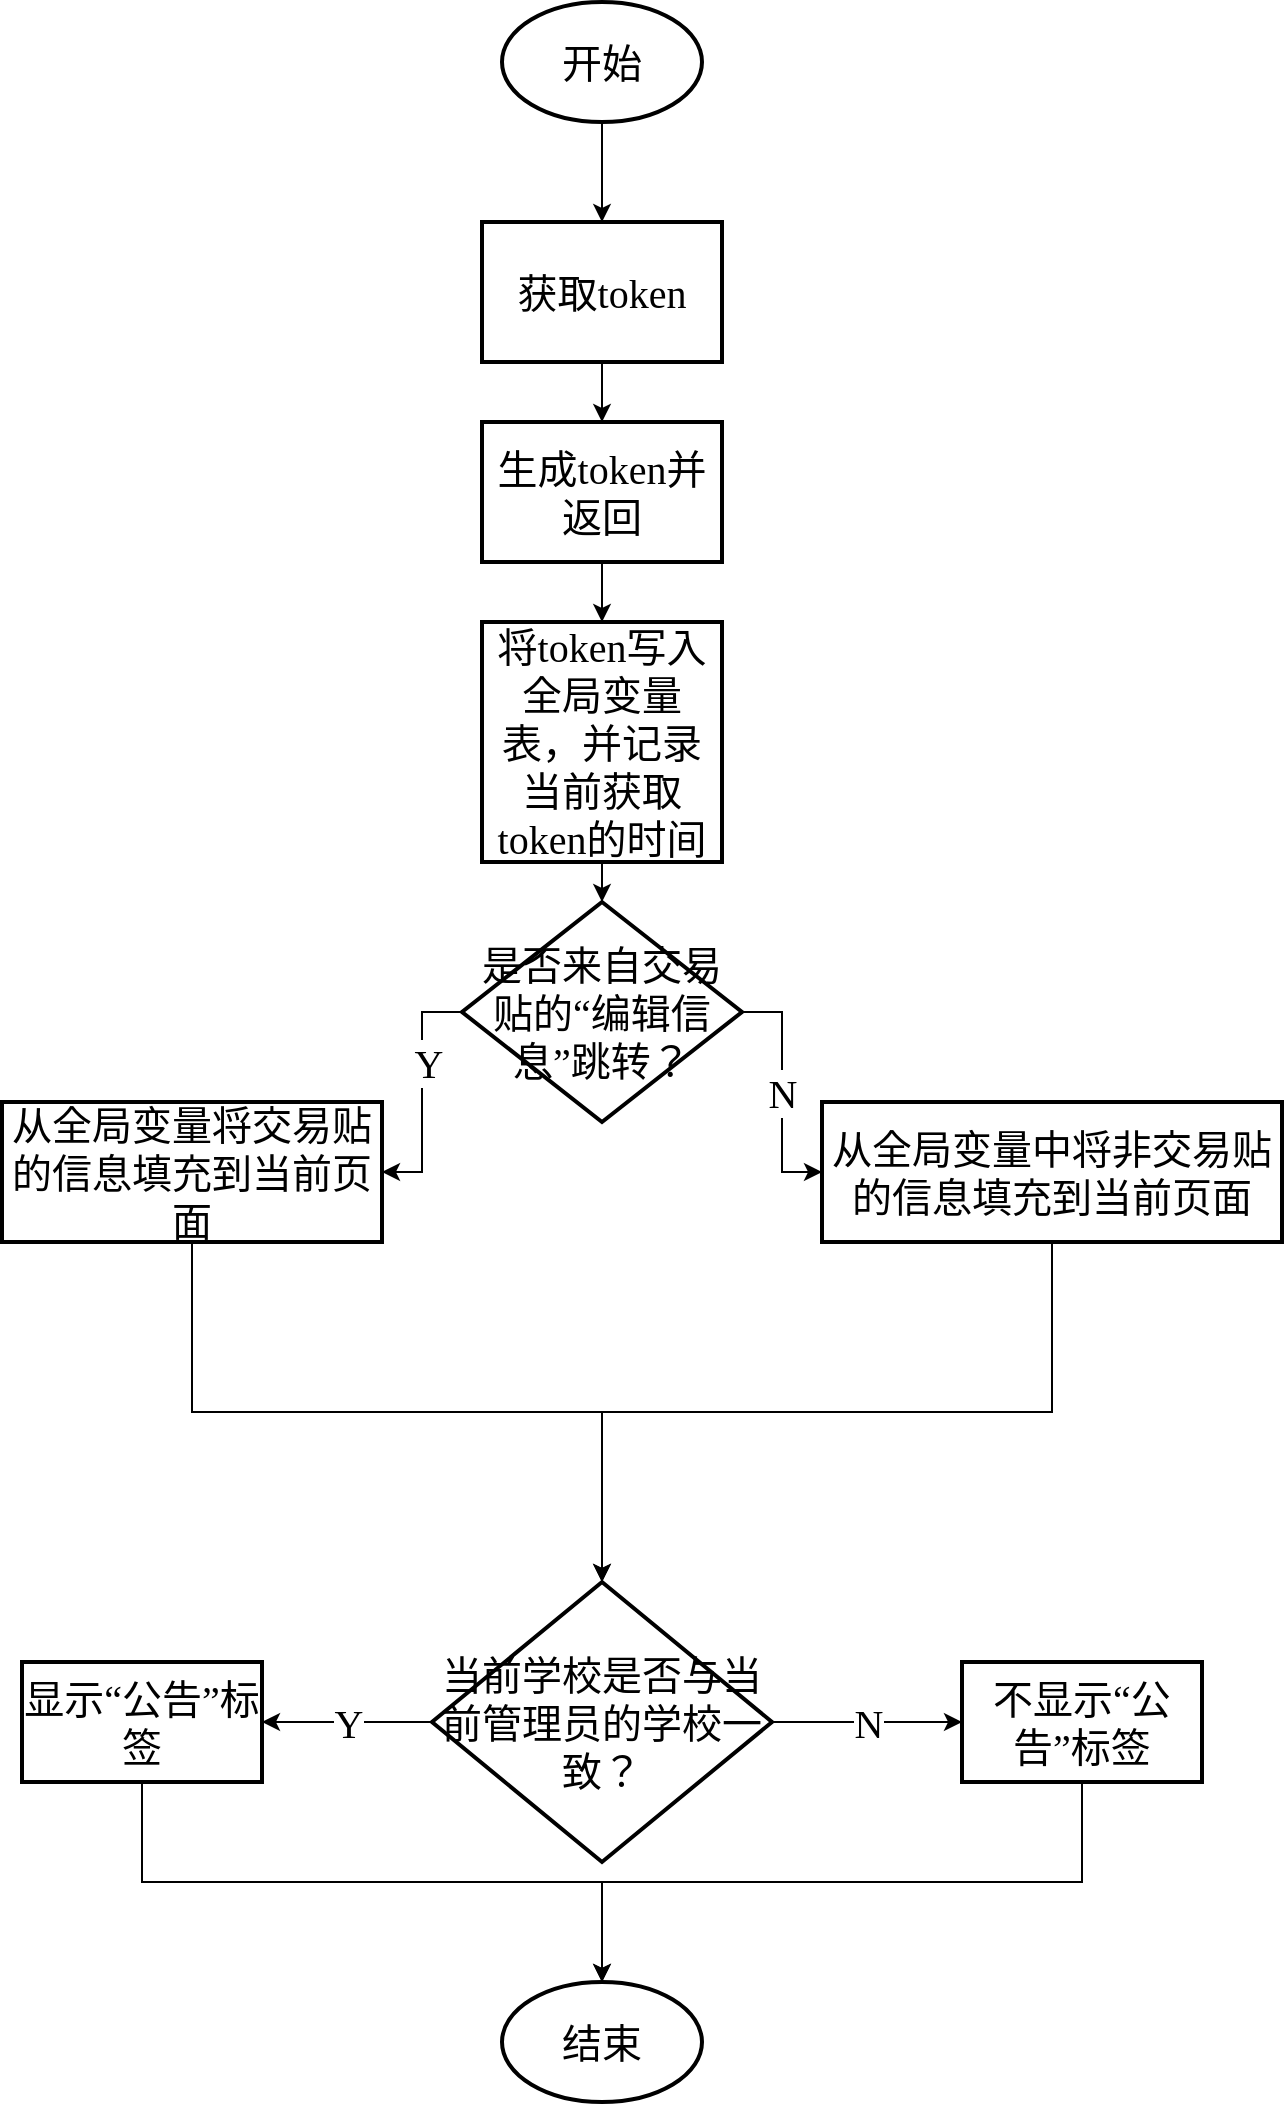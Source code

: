 <mxfile version="15.7.3" type="device" pages="4"><diagram id="9lxuPxLHdv5arqM0B8B9" name="页面监听加载"><mxGraphModel dx="1024" dy="641" grid="1" gridSize="10" guides="1" tooltips="1" connect="1" arrows="1" fold="1" page="1" pageScale="1" pageWidth="1920" pageHeight="1200" math="0" shadow="0"><root><mxCell id="jcQryCBIfDhEvozeHaaQ-0"/><mxCell id="jcQryCBIfDhEvozeHaaQ-1" parent="jcQryCBIfDhEvozeHaaQ-0"/><mxCell id="vbX4BFHpU-1ildD5aXD3-2" value="" style="edgeStyle=orthogonalEdgeStyle;rounded=0;orthogonalLoop=1;jettySize=auto;html=1;fontSize=20;fontColor=#000000;fontFamily=宋体;" parent="jcQryCBIfDhEvozeHaaQ-1" source="vbX4BFHpU-1ildD5aXD3-0" target="vbX4BFHpU-1ildD5aXD3-1" edge="1"><mxGeometry relative="1" as="geometry"/></mxCell><mxCell id="vbX4BFHpU-1ildD5aXD3-0" value="&lt;font style=&quot;font-size: 20px;&quot;&gt;开始&lt;/font&gt;" style="strokeWidth=2;html=1;shape=mxgraph.flowchart.start_1;whiteSpace=wrap;fontSize=20;fontColor=#000000;fontFamily=宋体;" parent="jcQryCBIfDhEvozeHaaQ-1" vertex="1"><mxGeometry x="320" y="120" width="100" height="60" as="geometry"/></mxCell><mxCell id="vbX4BFHpU-1ildD5aXD3-4" value="" style="edgeStyle=orthogonalEdgeStyle;rounded=0;orthogonalLoop=1;jettySize=auto;html=1;fontSize=20;fontColor=#000000;fontFamily=宋体;" parent="jcQryCBIfDhEvozeHaaQ-1" source="vbX4BFHpU-1ildD5aXD3-1" target="vbX4BFHpU-1ildD5aXD3-3" edge="1"><mxGeometry relative="1" as="geometry"/></mxCell><mxCell id="vbX4BFHpU-1ildD5aXD3-1" value="获取token" style="whiteSpace=wrap;html=1;fontSize=20;fontColor=#000000;strokeWidth=2;fontFamily=宋体;" parent="jcQryCBIfDhEvozeHaaQ-1" vertex="1"><mxGeometry x="310" y="230" width="120" height="70" as="geometry"/></mxCell><mxCell id="vbX4BFHpU-1ildD5aXD3-6" value="" style="edgeStyle=orthogonalEdgeStyle;rounded=0;orthogonalLoop=1;jettySize=auto;html=1;fontSize=20;fontColor=#000000;fontFamily=宋体;" parent="jcQryCBIfDhEvozeHaaQ-1" source="vbX4BFHpU-1ildD5aXD3-3" target="vbX4BFHpU-1ildD5aXD3-5" edge="1"><mxGeometry relative="1" as="geometry"/></mxCell><mxCell id="vbX4BFHpU-1ildD5aXD3-3" value="生成token并返回" style="whiteSpace=wrap;html=1;fontSize=20;fontColor=#000000;strokeWidth=2;fontFamily=宋体;" parent="jcQryCBIfDhEvozeHaaQ-1" vertex="1"><mxGeometry x="310" y="330" width="120" height="70" as="geometry"/></mxCell><mxCell id="vbX4BFHpU-1ildD5aXD3-10" value="" style="edgeStyle=orthogonalEdgeStyle;rounded=0;orthogonalLoop=1;jettySize=auto;html=1;fontSize=20;fontColor=#000000;fontFamily=宋体;" parent="jcQryCBIfDhEvozeHaaQ-1" source="vbX4BFHpU-1ildD5aXD3-5" target="vbX4BFHpU-1ildD5aXD3-9" edge="1"><mxGeometry relative="1" as="geometry"/></mxCell><mxCell id="vbX4BFHpU-1ildD5aXD3-5" value="&lt;span style=&quot;font-size: 20px;&quot;&gt;将token写入全局变量表，并记录当前获取token的时间&lt;/span&gt;" style="whiteSpace=wrap;html=1;fontColor=#000000;strokeWidth=2;fontFamily=宋体;fontSize=20;" parent="jcQryCBIfDhEvozeHaaQ-1" vertex="1"><mxGeometry x="310" y="430" width="120" height="120" as="geometry"/></mxCell><mxCell id="qZA-CZntENKOFFvHgYzK-1" value="" style="edgeStyle=orthogonalEdgeStyle;rounded=0;orthogonalLoop=1;jettySize=auto;html=1;fontFamily=宋体;fontSize=20;" parent="jcQryCBIfDhEvozeHaaQ-1" source="vbX4BFHpU-1ildD5aXD3-9" target="qZA-CZntENKOFFvHgYzK-0" edge="1"><mxGeometry relative="1" as="geometry"/></mxCell><mxCell id="qZA-CZntENKOFFvHgYzK-2" value="Y" style="edgeLabel;html=1;align=center;verticalAlign=middle;resizable=0;points=[];fontFamily=宋体;fontSize=20;" parent="qZA-CZntENKOFFvHgYzK-1" vertex="1" connectable="0"><mxGeometry x="-0.2" y="3" relative="1" as="geometry"><mxPoint y="-3" as="offset"/></mxGeometry></mxCell><mxCell id="qZA-CZntENKOFFvHgYzK-7" value="N" style="edgeStyle=orthogonalEdgeStyle;rounded=0;orthogonalLoop=1;jettySize=auto;html=1;exitX=1;exitY=0.5;exitDx=0;exitDy=0;entryX=0;entryY=0.5;entryDx=0;entryDy=0;fontFamily=宋体;fontSize=20;" parent="jcQryCBIfDhEvozeHaaQ-1" source="vbX4BFHpU-1ildD5aXD3-9" target="qZA-CZntENKOFFvHgYzK-6" edge="1"><mxGeometry relative="1" as="geometry"/></mxCell><mxCell id="vbX4BFHpU-1ildD5aXD3-9" value="是否来自交易贴的“编辑信息”跳转？" style="rhombus;whiteSpace=wrap;html=1;fontColor=#000000;strokeWidth=2;fontFamily=宋体;fontSize=20;" parent="jcQryCBIfDhEvozeHaaQ-1" vertex="1"><mxGeometry x="300" y="570" width="140" height="110" as="geometry"/></mxCell><mxCell id="qZA-CZntENKOFFvHgYzK-9" value="" style="edgeStyle=orthogonalEdgeStyle;rounded=0;orthogonalLoop=1;jettySize=auto;html=1;exitX=0.5;exitY=1;exitDx=0;exitDy=0;entryX=0.5;entryY=0;entryDx=0;entryDy=0;entryPerimeter=0;fontFamily=宋体;fontSize=20;" parent="jcQryCBIfDhEvozeHaaQ-1" source="qZA-CZntENKOFFvHgYzK-0" target="qZA-CZntENKOFFvHgYzK-11" edge="1"><mxGeometry relative="1" as="geometry"><mxPoint x="370" y="940" as="targetPoint"/></mxGeometry></mxCell><mxCell id="qZA-CZntENKOFFvHgYzK-0" value="从全局变量将交易贴的信息填充到当前页面" style="whiteSpace=wrap;html=1;fontColor=#000000;strokeWidth=2;fontFamily=宋体;fontSize=20;" parent="jcQryCBIfDhEvozeHaaQ-1" vertex="1"><mxGeometry x="70" y="670" width="190" height="70" as="geometry"/></mxCell><mxCell id="qZA-CZntENKOFFvHgYzK-10" style="edgeStyle=orthogonalEdgeStyle;rounded=0;orthogonalLoop=1;jettySize=auto;html=1;exitX=0.5;exitY=1;exitDx=0;exitDy=0;entryX=0.5;entryY=0;entryDx=0;entryDy=0;entryPerimeter=0;fontFamily=宋体;fontSize=20;" parent="jcQryCBIfDhEvozeHaaQ-1" source="qZA-CZntENKOFFvHgYzK-6" target="qZA-CZntENKOFFvHgYzK-11" edge="1"><mxGeometry relative="1" as="geometry"><mxPoint x="370" y="940" as="targetPoint"/></mxGeometry></mxCell><mxCell id="qZA-CZntENKOFFvHgYzK-6" value="从全局变量中将非交易贴的信息填充到当前页面" style="whiteSpace=wrap;html=1;fontColor=#000000;strokeWidth=2;fontFamily=宋体;fontSize=20;" parent="jcQryCBIfDhEvozeHaaQ-1" vertex="1"><mxGeometry x="480" y="670" width="230" height="70" as="geometry"/></mxCell><mxCell id="qZA-CZntENKOFFvHgYzK-13" value="Y" style="edgeStyle=orthogonalEdgeStyle;rounded=0;orthogonalLoop=1;jettySize=auto;html=1;fontFamily=宋体;fontSize=20;" parent="jcQryCBIfDhEvozeHaaQ-1" source="qZA-CZntENKOFFvHgYzK-11" target="qZA-CZntENKOFFvHgYzK-12" edge="1"><mxGeometry relative="1" as="geometry"/></mxCell><mxCell id="qZA-CZntENKOFFvHgYzK-16" value="N" style="edgeStyle=orthogonalEdgeStyle;rounded=0;orthogonalLoop=1;jettySize=auto;html=1;exitX=1;exitY=0.5;exitDx=0;exitDy=0;exitPerimeter=0;fontFamily=宋体;fontSize=20;" parent="jcQryCBIfDhEvozeHaaQ-1" source="qZA-CZntENKOFFvHgYzK-11" target="qZA-CZntENKOFFvHgYzK-15" edge="1"><mxGeometry relative="1" as="geometry"/></mxCell><mxCell id="qZA-CZntENKOFFvHgYzK-11" value="当前学校是否与当前管理员的学校一致？" style="strokeWidth=2;html=1;shape=mxgraph.flowchart.decision;whiteSpace=wrap;fontFamily=宋体;fontSize=20;" parent="jcQryCBIfDhEvozeHaaQ-1" vertex="1"><mxGeometry x="285" y="910" width="170" height="140" as="geometry"/></mxCell><mxCell id="qZA-CZntENKOFFvHgYzK-20" style="edgeStyle=orthogonalEdgeStyle;rounded=0;orthogonalLoop=1;jettySize=auto;html=1;exitX=0.5;exitY=1;exitDx=0;exitDy=0;entryX=0.5;entryY=0;entryDx=0;entryDy=0;entryPerimeter=0;fontFamily=宋体;fontSize=20;" parent="jcQryCBIfDhEvozeHaaQ-1" source="qZA-CZntENKOFFvHgYzK-12" target="qZA-CZntENKOFFvHgYzK-19" edge="1"><mxGeometry relative="1" as="geometry"/></mxCell><mxCell id="qZA-CZntENKOFFvHgYzK-12" value="显示“公告”标签" style="whiteSpace=wrap;html=1;strokeWidth=2;fontFamily=宋体;fontSize=20;" parent="jcQryCBIfDhEvozeHaaQ-1" vertex="1"><mxGeometry x="80" y="950" width="120" height="60" as="geometry"/></mxCell><mxCell id="qZA-CZntENKOFFvHgYzK-21" style="edgeStyle=orthogonalEdgeStyle;rounded=0;orthogonalLoop=1;jettySize=auto;html=1;exitX=0.5;exitY=1;exitDx=0;exitDy=0;entryX=0.5;entryY=0;entryDx=0;entryDy=0;entryPerimeter=0;fontFamily=宋体;fontSize=20;" parent="jcQryCBIfDhEvozeHaaQ-1" source="qZA-CZntENKOFFvHgYzK-15" target="qZA-CZntENKOFFvHgYzK-19" edge="1"><mxGeometry relative="1" as="geometry"/></mxCell><mxCell id="qZA-CZntENKOFFvHgYzK-15" value="不显示“公告”标签" style="whiteSpace=wrap;html=1;strokeWidth=2;fontFamily=宋体;fontSize=20;" parent="jcQryCBIfDhEvozeHaaQ-1" vertex="1"><mxGeometry x="550" y="950" width="120" height="60" as="geometry"/></mxCell><mxCell id="qZA-CZntENKOFFvHgYzK-19" value="结束" style="strokeWidth=2;html=1;shape=mxgraph.flowchart.start_1;whiteSpace=wrap;fontFamily=宋体;fontSize=20;" parent="jcQryCBIfDhEvozeHaaQ-1" vertex="1"><mxGeometry x="320" y="1110" width="100" height="60" as="geometry"/></mxCell></root></mxGraphModel></diagram><diagram id="W0v458UJ3tR6d_tDg_zP" name="发布帖子"><mxGraphModel dx="3383" dy="-1484" grid="1" gridSize="10" guides="1" tooltips="1" connect="1" arrows="1" fold="1" page="1" pageScale="1" pageWidth="1920" pageHeight="1200" math="0" shadow="0"><root><mxCell id="0"/><mxCell id="1" parent="0"/><mxCell id="JTKMZXBK9pselVvrjSC3-13" value="" style="edgeStyle=orthogonalEdgeStyle;rounded=0;orthogonalLoop=1;jettySize=auto;html=1;fontFamily=宋体;fontSize=20;" parent="1" source="JTKMZXBK9pselVvrjSC3-1" target="JTKMZXBK9pselVvrjSC3-12" edge="1"><mxGeometry relative="1" as="geometry"/></mxCell><mxCell id="JTKMZXBK9pselVvrjSC3-1" value="开始" style="strokeWidth=2;html=1;shape=mxgraph.flowchart.start_1;whiteSpace=wrap;fontFamily=宋体;fontSize=20;" parent="1" vertex="1"><mxGeometry x="5" y="2870" width="100" height="60" as="geometry"/></mxCell><mxCell id="JTKMZXBK9pselVvrjSC3-15" value="" style="edgeStyle=orthogonalEdgeStyle;rounded=0;orthogonalLoop=1;jettySize=auto;html=1;fontFamily=宋体;fontSize=20;" parent="1" source="JTKMZXBK9pselVvrjSC3-12" target="JTKMZXBK9pselVvrjSC3-14" edge="1"><mxGeometry relative="1" as="geometry"/></mxCell><mxCell id="JTKMZXBK9pselVvrjSC3-67" value="N" style="edgeLabel;html=1;align=center;verticalAlign=middle;resizable=0;points=[];fontSize=20;fontFamily=宋体;" parent="JTKMZXBK9pselVvrjSC3-15" vertex="1" connectable="0"><mxGeometry x="-0.897" y="2" relative="1" as="geometry"><mxPoint x="-1" as="offset"/></mxGeometry></mxCell><mxCell id="JTKMZXBK9pselVvrjSC3-57" style="edgeStyle=orthogonalEdgeStyle;rounded=0;orthogonalLoop=1;jettySize=auto;html=1;exitX=0.5;exitY=1;exitDx=0;exitDy=0;fontFamily=宋体;fontSize=20;" parent="1" source="JTKMZXBK9pselVvrjSC3-12" target="JTKMZXBK9pselVvrjSC3-18" edge="1"><mxGeometry relative="1" as="geometry"/></mxCell><mxCell id="JTKMZXBK9pselVvrjSC3-68" value="Y" style="edgeLabel;html=1;align=center;verticalAlign=middle;resizable=0;points=[];fontSize=20;fontFamily=宋体;" parent="JTKMZXBK9pselVvrjSC3-57" vertex="1" connectable="0"><mxGeometry x="-0.74" relative="1" as="geometry"><mxPoint x="-1" as="offset"/></mxGeometry></mxCell><mxCell id="JTKMZXBK9pselVvrjSC3-12" value="是否为登录状态？" style="rhombus;whiteSpace=wrap;html=1;strokeWidth=2;fontFamily=宋体;fontSize=20;" parent="1" vertex="1"><mxGeometry x="15" y="3023" width="80" height="80" as="geometry"/></mxCell><mxCell id="JTKMZXBK9pselVvrjSC3-91" style="edgeStyle=orthogonalEdgeStyle;rounded=0;orthogonalLoop=1;jettySize=auto;html=1;exitX=0.5;exitY=1;exitDx=0;exitDy=0;entryX=0.5;entryY=0;entryDx=0;entryDy=0;fontSize=20;fontFamily=宋体;" parent="1" source="JTKMZXBK9pselVvrjSC3-14" target="JTKMZXBK9pselVvrjSC3-26" edge="1"><mxGeometry relative="1" as="geometry"/></mxCell><mxCell id="JTKMZXBK9pselVvrjSC3-14" value="弹出提示框" style="whiteSpace=wrap;html=1;strokeWidth=2;fontFamily=宋体;fontSize=20;" parent="1" vertex="1"><mxGeometry x="-260" y="3347" width="120" height="60" as="geometry"/></mxCell><mxCell id="JTKMZXBK9pselVvrjSC3-21" value="" style="edgeStyle=orthogonalEdgeStyle;rounded=0;orthogonalLoop=1;jettySize=auto;html=1;fontFamily=宋体;fontSize=20;" parent="1" source="JTKMZXBK9pselVvrjSC3-18" target="JTKMZXBK9pselVvrjSC3-20" edge="1"><mxGeometry relative="1" as="geometry"/></mxCell><mxCell id="JTKMZXBK9pselVvrjSC3-70" value="N" style="edgeLabel;html=1;align=center;verticalAlign=middle;resizable=0;points=[];fontSize=20;fontFamily=宋体;" parent="JTKMZXBK9pselVvrjSC3-21" vertex="1" connectable="0"><mxGeometry x="-0.217" relative="1" as="geometry"><mxPoint as="offset"/></mxGeometry></mxCell><mxCell id="JTKMZXBK9pselVvrjSC3-23" value="" style="edgeStyle=orthogonalEdgeStyle;rounded=0;orthogonalLoop=1;jettySize=auto;html=1;fontFamily=宋体;fontSize=20;exitX=1;exitY=0.5;exitDx=0;exitDy=0;" parent="1" source="JTKMZXBK9pselVvrjSC3-18" target="JTKMZXBK9pselVvrjSC3-22" edge="1"><mxGeometry relative="1" as="geometry"><mxPoint x="200.0" y="3230" as="sourcePoint"/></mxGeometry></mxCell><mxCell id="JTKMZXBK9pselVvrjSC3-71" value="Y" style="edgeLabel;html=1;align=center;verticalAlign=middle;resizable=0;points=[];fontSize=20;fontFamily=宋体;" parent="JTKMZXBK9pselVvrjSC3-23" vertex="1" connectable="0"><mxGeometry x="-0.176" y="3" relative="1" as="geometry"><mxPoint as="offset"/></mxGeometry></mxCell><mxCell id="JTKMZXBK9pselVvrjSC3-18" value="是否为交易帖？" style="rhombus;whiteSpace=wrap;html=1;strokeWidth=2;fontFamily=宋体;fontSize=20;" parent="1" vertex="1"><mxGeometry x="16.28" y="3180" width="80" height="80" as="geometry"/></mxCell><mxCell id="JTKMZXBK9pselVvrjSC3-29" value="Y" style="edgeStyle=orthogonalEdgeStyle;rounded=0;orthogonalLoop=1;jettySize=auto;html=1;fontSize=20;fontFamily=宋体;" parent="1" source="JTKMZXBK9pselVvrjSC3-20" target="JTKMZXBK9pselVvrjSC3-28" edge="1"><mxGeometry relative="1" as="geometry"/></mxCell><mxCell id="JTKMZXBK9pselVvrjSC3-64" style="edgeStyle=orthogonalEdgeStyle;rounded=0;orthogonalLoop=1;jettySize=auto;html=1;exitX=0;exitY=0.5;exitDx=0;exitDy=0;entryX=1;entryY=0.5;entryDx=0;entryDy=0;fontFamily=宋体;fontSize=20;" parent="1" source="JTKMZXBK9pselVvrjSC3-20" target="JTKMZXBK9pselVvrjSC3-14" edge="1"><mxGeometry relative="1" as="geometry"/></mxCell><mxCell id="JTKMZXBK9pselVvrjSC3-72" value="N" style="edgeLabel;html=1;align=center;verticalAlign=middle;resizable=0;points=[];fontSize=20;fontFamily=宋体;" parent="JTKMZXBK9pselVvrjSC3-64" vertex="1" connectable="0"><mxGeometry x="-0.794" relative="1" as="geometry"><mxPoint x="-21" as="offset"/></mxGeometry></mxCell><mxCell id="JTKMZXBK9pselVvrjSC3-20" value="是否已填写标题？" style="rhombus;whiteSpace=wrap;html=1;strokeWidth=2;fontFamily=宋体;fontSize=20;" parent="1" vertex="1"><mxGeometry x="16.28" y="3337" width="80" height="80" as="geometry"/></mxCell><mxCell id="JTKMZXBK9pselVvrjSC3-56" value="Y" style="edgeStyle=orthogonalEdgeStyle;rounded=0;orthogonalLoop=1;jettySize=auto;html=1;exitX=0.5;exitY=1;exitDx=0;exitDy=0;entryX=0.5;entryY=0;entryDx=0;entryDy=0;fontSize=20;fontFamily=宋体;" parent="1" source="JTKMZXBK9pselVvrjSC3-22" target="JTKMZXBK9pselVvrjSC3-24" edge="1"><mxGeometry relative="1" as="geometry"/></mxCell><mxCell id="JTKMZXBK9pselVvrjSC3-85" style="edgeStyle=orthogonalEdgeStyle;rounded=0;orthogonalLoop=1;jettySize=auto;html=1;exitX=1;exitY=0.5;exitDx=0;exitDy=0;entryX=0;entryY=0.5;entryDx=0;entryDy=0;fontSize=20;fontFamily=宋体;" parent="1" source="JTKMZXBK9pselVvrjSC3-22" target="JTKMZXBK9pselVvrjSC3-76" edge="1"><mxGeometry relative="1" as="geometry"/></mxCell><mxCell id="JTKMZXBK9pselVvrjSC3-86" value="N" style="edgeLabel;html=1;align=center;verticalAlign=middle;resizable=0;points=[];fontSize=20;fontFamily=宋体;" parent="JTKMZXBK9pselVvrjSC3-85" vertex="1" connectable="0"><mxGeometry x="-0.908" y="2" relative="1" as="geometry"><mxPoint x="1" as="offset"/></mxGeometry></mxCell><mxCell id="JTKMZXBK9pselVvrjSC3-22" value="是否已填写商品价格？" style="rhombus;whiteSpace=wrap;html=1;strokeWidth=2;fontFamily=宋体;fontSize=20;" parent="1" vertex="1"><mxGeometry x="243.72" y="3180" width="80" height="80" as="geometry"/></mxCell><mxCell id="JTKMZXBK9pselVvrjSC3-33" value="Y" style="edgeStyle=orthogonalEdgeStyle;rounded=0;orthogonalLoop=1;jettySize=auto;html=1;fontSize=20;fontFamily=宋体;" parent="1" source="JTKMZXBK9pselVvrjSC3-24" target="JTKMZXBK9pselVvrjSC3-32" edge="1"><mxGeometry relative="1" as="geometry"/></mxCell><mxCell id="JTKMZXBK9pselVvrjSC3-78" style="edgeStyle=orthogonalEdgeStyle;rounded=0;orthogonalLoop=1;jettySize=auto;html=1;exitX=1;exitY=0.5;exitDx=0;exitDy=0;entryX=0;entryY=0.5;entryDx=0;entryDy=0;fontSize=20;fontFamily=宋体;" parent="1" source="JTKMZXBK9pselVvrjSC3-24" target="JTKMZXBK9pselVvrjSC3-76" edge="1"><mxGeometry relative="1" as="geometry"/></mxCell><mxCell id="JTKMZXBK9pselVvrjSC3-24" value="是否已填写商品信息？" style="rhombus;whiteSpace=wrap;html=1;strokeWidth=2;fontFamily=宋体;fontSize=20;" parent="1" vertex="1"><mxGeometry x="243.72" y="3337" width="80" height="80" as="geometry"/></mxCell><mxCell id="JTKMZXBK9pselVvrjSC3-26" value="结束" style="ellipse;whiteSpace=wrap;html=1;strokeWidth=2;fontFamily=宋体;fontSize=20;" parent="1" vertex="1"><mxGeometry x="-260" y="3450" width="120" height="60" as="geometry"/></mxCell><mxCell id="JTKMZXBK9pselVvrjSC3-31" value="Y" style="edgeStyle=orthogonalEdgeStyle;rounded=0;orthogonalLoop=1;jettySize=auto;html=1;fontSize=20;fontFamily=宋体;" parent="1" source="JTKMZXBK9pselVvrjSC3-28" target="JTKMZXBK9pselVvrjSC3-30" edge="1"><mxGeometry relative="1" as="geometry"/></mxCell><mxCell id="JTKMZXBK9pselVvrjSC3-65" style="edgeStyle=orthogonalEdgeStyle;rounded=0;orthogonalLoop=1;jettySize=auto;html=1;exitX=0;exitY=0.5;exitDx=0;exitDy=0;entryX=1;entryY=0.5;entryDx=0;entryDy=0;fontFamily=宋体;fontSize=20;" parent="1" source="JTKMZXBK9pselVvrjSC3-28" target="JTKMZXBK9pselVvrjSC3-14" edge="1"><mxGeometry relative="1" as="geometry"/></mxCell><mxCell id="JTKMZXBK9pselVvrjSC3-73" value="N" style="edgeLabel;html=1;align=center;verticalAlign=middle;resizable=0;points=[];fontSize=20;fontFamily=宋体;" parent="JTKMZXBK9pselVvrjSC3-65" vertex="1" connectable="0"><mxGeometry x="-0.711" relative="1" as="geometry"><mxPoint as="offset"/></mxGeometry></mxCell><mxCell id="JTKMZXBK9pselVvrjSC3-28" value="是否已填写标签" style="rhombus;whiteSpace=wrap;html=1;strokeWidth=2;fontFamily=宋体;fontSize=20;" parent="1" vertex="1"><mxGeometry x="16.28" y="3477" width="80" height="80" as="geometry"/></mxCell><mxCell id="JTKMZXBK9pselVvrjSC3-66" style="edgeStyle=orthogonalEdgeStyle;rounded=0;orthogonalLoop=1;jettySize=auto;html=1;exitX=0;exitY=0.5;exitDx=0;exitDy=0;entryX=1;entryY=0.5;entryDx=0;entryDy=0;fontFamily=宋体;fontSize=20;" parent="1" source="JTKMZXBK9pselVvrjSC3-30" target="JTKMZXBK9pselVvrjSC3-14" edge="1"><mxGeometry relative="1" as="geometry"><mxPoint x="-95" y="3833" as="targetPoint"/></mxGeometry></mxCell><mxCell id="JTKMZXBK9pselVvrjSC3-74" value="N" style="edgeLabel;html=1;align=center;verticalAlign=middle;resizable=0;points=[];fontSize=20;fontFamily=宋体;" parent="JTKMZXBK9pselVvrjSC3-66" vertex="1" connectable="0"><mxGeometry x="-0.603" y="-5" relative="1" as="geometry"><mxPoint x="37" y="19" as="offset"/></mxGeometry></mxCell><mxCell id="JTKMZXBK9pselVvrjSC3-96" value="Y" style="edgeStyle=orthogonalEdgeStyle;rounded=0;orthogonalLoop=1;jettySize=auto;html=1;fontSize=20;exitX=0.5;exitY=1;exitDx=0;exitDy=0;fontFamily=宋体;entryX=0.5;entryY=0;entryDx=0;entryDy=0;" parent="1" source="JTKMZXBK9pselVvrjSC3-30" target="jkyv_qZ9UgVi2ItkslC8-1" edge="1"><mxGeometry relative="1" as="geometry"><mxPoint x="200" y="3840" as="targetPoint"/><Array as="points"><mxPoint x="56" y="3747"/><mxPoint x="165" y="3747"/></Array></mxGeometry></mxCell><mxCell id="JTKMZXBK9pselVvrjSC3-30" value="是否已上传图片？" style="rhombus;whiteSpace=wrap;html=1;strokeWidth=2;fontFamily=宋体;fontSize=20;" parent="1" vertex="1"><mxGeometry x="16.28" y="3617" width="80" height="80" as="geometry"/></mxCell><mxCell id="JTKMZXBK9pselVvrjSC3-35" value="Y" style="edgeStyle=orthogonalEdgeStyle;rounded=0;orthogonalLoop=1;jettySize=auto;html=1;fontSize=20;fontFamily=宋体;" parent="1" source="JTKMZXBK9pselVvrjSC3-32" target="JTKMZXBK9pselVvrjSC3-34" edge="1"><mxGeometry relative="1" as="geometry"/></mxCell><mxCell id="JTKMZXBK9pselVvrjSC3-79" style="edgeStyle=orthogonalEdgeStyle;rounded=0;orthogonalLoop=1;jettySize=auto;html=1;exitX=1;exitY=0.5;exitDx=0;exitDy=0;fontSize=20;entryX=0;entryY=0.5;entryDx=0;entryDy=0;fontFamily=宋体;" parent="1" source="JTKMZXBK9pselVvrjSC3-32" target="JTKMZXBK9pselVvrjSC3-76" edge="1"><mxGeometry relative="1" as="geometry"><mxPoint x="603.72" y="3860" as="targetPoint"/></mxGeometry></mxCell><mxCell id="JTKMZXBK9pselVvrjSC3-89" value="N" style="edgeLabel;html=1;align=center;verticalAlign=middle;resizable=0;points=[];fontSize=20;fontFamily=宋体;" parent="JTKMZXBK9pselVvrjSC3-79" vertex="1" connectable="0"><mxGeometry x="-0.839" y="3" relative="1" as="geometry"><mxPoint x="1" as="offset"/></mxGeometry></mxCell><mxCell id="JTKMZXBK9pselVvrjSC3-32" value="是否已填写交易地点？" style="rhombus;whiteSpace=wrap;html=1;strokeWidth=2;fontFamily=宋体;fontSize=20;" parent="1" vertex="1"><mxGeometry x="243.72" y="3497" width="80" height="80" as="geometry"/></mxCell><mxCell id="JTKMZXBK9pselVvrjSC3-80" style="edgeStyle=orthogonalEdgeStyle;rounded=0;orthogonalLoop=1;jettySize=auto;html=1;exitX=1;exitY=0.5;exitDx=0;exitDy=0;entryX=0;entryY=0.5;entryDx=0;entryDy=0;fontSize=20;fontFamily=宋体;" parent="1" source="JTKMZXBK9pselVvrjSC3-34" target="JTKMZXBK9pselVvrjSC3-76" edge="1"><mxGeometry relative="1" as="geometry"/></mxCell><mxCell id="JTKMZXBK9pselVvrjSC3-90" value="N" style="edgeLabel;html=1;align=center;verticalAlign=middle;resizable=0;points=[];fontSize=20;fontFamily=宋体;" parent="JTKMZXBK9pselVvrjSC3-80" vertex="1" connectable="0"><mxGeometry x="-0.719" y="3" relative="1" as="geometry"><mxPoint x="-27" y="3" as="offset"/></mxGeometry></mxCell><mxCell id="JTKMZXBK9pselVvrjSC3-98" value="Y" style="edgeStyle=orthogonalEdgeStyle;rounded=0;orthogonalLoop=1;jettySize=auto;html=1;exitX=0.5;exitY=1;exitDx=0;exitDy=0;entryX=0.5;entryY=0;entryDx=0;entryDy=0;fontSize=20;fontFamily=宋体;" parent="1" source="JTKMZXBK9pselVvrjSC3-34" target="jkyv_qZ9UgVi2ItkslC8-1" edge="1"><mxGeometry relative="1" as="geometry"><mxPoint x="235.0" y="3787" as="targetPoint"/></mxGeometry></mxCell><mxCell id="JTKMZXBK9pselVvrjSC3-34" value="是否已填写联系方式？" style="rhombus;whiteSpace=wrap;html=1;strokeWidth=2;fontFamily=宋体;fontSize=20;" parent="1" vertex="1"><mxGeometry x="243.72" y="3637" width="80" height="80" as="geometry"/></mxCell><mxCell id="JTKMZXBK9pselVvrjSC3-93" value="" style="edgeStyle=orthogonalEdgeStyle;rounded=0;orthogonalLoop=1;jettySize=auto;html=1;fontSize=20;fontFamily=宋体;" parent="1" source="JTKMZXBK9pselVvrjSC3-76" target="JTKMZXBK9pselVvrjSC3-92" edge="1"><mxGeometry relative="1" as="geometry"/></mxCell><mxCell id="JTKMZXBK9pselVvrjSC3-76" value="弹出提示框" style="whiteSpace=wrap;html=1;strokeWidth=2;fontFamily=宋体;fontSize=20;" parent="1" vertex="1"><mxGeometry x="470.0" y="3347" width="120" height="60" as="geometry"/></mxCell><mxCell id="JTKMZXBK9pselVvrjSC3-87" value="N" style="edgeLabel;html=1;align=center;verticalAlign=middle;resizable=0;points=[];fontSize=20;fontFamily=宋体;" parent="1" vertex="1" connectable="0"><mxGeometry x="373.724" y="3207" as="geometry"><mxPoint x="-8" y="175" as="offset"/></mxGeometry></mxCell><mxCell id="JTKMZXBK9pselVvrjSC3-92" value="结束" style="ellipse;whiteSpace=wrap;html=1;strokeWidth=2;fontFamily=宋体;fontSize=20;" parent="1" vertex="1"><mxGeometry x="470.0" y="3470" width="120" height="60" as="geometry"/></mxCell><mxCell id="jkyv_qZ9UgVi2ItkslC8-1" value="结束" style="ellipse;whiteSpace=wrap;html=1;strokeWidth=2;fontFamily=宋体;fontSize=20;" vertex="1" parent="1"><mxGeometry x="105.0" y="3777" width="120" height="60" as="geometry"/></mxCell></root></mxGraphModel></diagram><diagram id="dlHPmmiQqfnw7-DW92pw" name="发布帖子（2）"><mxGraphModel dx="2944" dy="-2959" grid="1" gridSize="10" guides="1" tooltips="1" connect="1" arrows="1" fold="1" page="1" pageScale="1" pageWidth="1920" pageHeight="1200" math="0" shadow="0"><root><mxCell id="DXAi0bTsk-E_At95lC1S-0"/><mxCell id="DXAi0bTsk-E_At95lC1S-1" parent="DXAi0bTsk-E_At95lC1S-0"/><mxCell id="jwvjOs1PQH1MHlEqZt6_-0" value="" style="edgeStyle=orthogonalEdgeStyle;rounded=0;orthogonalLoop=1;jettySize=auto;html=1;fontSize=20;fontFamily=宋体;entryX=0.5;entryY=0;entryDx=0;entryDy=0;" edge="1" parent="DXAi0bTsk-E_At95lC1S-1" source="jwvjOs1PQH1MHlEqZt6_-1" target="jwvjOs1PQH1MHlEqZt6_-3"><mxGeometry relative="1" as="geometry"/></mxCell><mxCell id="jwvjOs1PQH1MHlEqZt6_-1" value="获取对象存储凭证" style="whiteSpace=wrap;html=1;strokeWidth=2;fontFamily=宋体;fontSize=20;" vertex="1" parent="DXAi0bTsk-E_At95lC1S-1"><mxGeometry x="345" y="4113" width="120" height="60" as="geometry"/></mxCell><mxCell id="jwvjOs1PQH1MHlEqZt6_-2" value="" style="edgeStyle=orthogonalEdgeStyle;rounded=0;orthogonalLoop=1;jettySize=auto;html=1;fontSize=20;fontFamily=宋体;" edge="1" parent="DXAi0bTsk-E_At95lC1S-1" source="jwvjOs1PQH1MHlEqZt6_-3" target="jwvjOs1PQH1MHlEqZt6_-6"><mxGeometry relative="1" as="geometry"/></mxCell><mxCell id="jwvjOs1PQH1MHlEqZt6_-3" value="配置腾讯云COS，获取凭证，并返回" style="whiteSpace=wrap;html=1;strokeWidth=2;fontFamily=宋体;fontSize=20;" vertex="1" parent="DXAi0bTsk-E_At95lC1S-1"><mxGeometry x="530" y="4170" width="120" height="80" as="geometry"/></mxCell><mxCell id="jwvjOs1PQH1MHlEqZt6_-4" value="N" style="edgeStyle=orthogonalEdgeStyle;rounded=0;orthogonalLoop=1;jettySize=auto;html=1;fontSize=20;fontFamily=宋体;" edge="1" parent="DXAi0bTsk-E_At95lC1S-1" source="jwvjOs1PQH1MHlEqZt6_-6" target="jwvjOs1PQH1MHlEqZt6_-8"><mxGeometry relative="1" as="geometry"/></mxCell><mxCell id="jwvjOs1PQH1MHlEqZt6_-5" value="Y" style="edgeStyle=orthogonalEdgeStyle;rounded=0;orthogonalLoop=1;jettySize=auto;html=1;fontSize=20;fontFamily=宋体;" edge="1" parent="DXAi0bTsk-E_At95lC1S-1" source="jwvjOs1PQH1MHlEqZt6_-6" target="jwvjOs1PQH1MHlEqZt6_-11"><mxGeometry relative="1" as="geometry"/></mxCell><mxCell id="jwvjOs1PQH1MHlEqZt6_-6" value="是否成功返回凭证？" style="rhombus;whiteSpace=wrap;html=1;strokeWidth=2;fontFamily=宋体;fontSize=20;" vertex="1" parent="DXAi0bTsk-E_At95lC1S-1"><mxGeometry x="352.5" y="4280" width="105" height="103" as="geometry"/></mxCell><mxCell id="jwvjOs1PQH1MHlEqZt6_-7" value="" style="edgeStyle=orthogonalEdgeStyle;rounded=0;orthogonalLoop=1;jettySize=auto;html=1;fontSize=20;fontFamily=宋体;" edge="1" parent="DXAi0bTsk-E_At95lC1S-1" source="jwvjOs1PQH1MHlEqZt6_-8" target="jwvjOs1PQH1MHlEqZt6_-9"><mxGeometry relative="1" as="geometry"/></mxCell><mxCell id="jwvjOs1PQH1MHlEqZt6_-8" value="控制台提示密钥异常" style="whiteSpace=wrap;html=1;strokeWidth=2;fontFamily=宋体;fontSize=20;" vertex="1" parent="DXAi0bTsk-E_At95lC1S-1"><mxGeometry x="170" y="4300" width="120" height="60" as="geometry"/></mxCell><mxCell id="jwvjOs1PQH1MHlEqZt6_-9" value="结束" style="ellipse;whiteSpace=wrap;html=1;strokeWidth=2;fontFamily=宋体;fontSize=20;" vertex="1" parent="DXAi0bTsk-E_At95lC1S-1"><mxGeometry x="-10" y="4300" width="120" height="60" as="geometry"/></mxCell><mxCell id="jwvjOs1PQH1MHlEqZt6_-10" value="" style="edgeStyle=orthogonalEdgeStyle;rounded=0;orthogonalLoop=1;jettySize=auto;html=1;fontSize=20;fontFamily=宋体;" edge="1" parent="DXAi0bTsk-E_At95lC1S-1" source="jwvjOs1PQH1MHlEqZt6_-11" target="jwvjOs1PQH1MHlEqZt6_-13"><mxGeometry relative="1" as="geometry"/></mxCell><mxCell id="jwvjOs1PQH1MHlEqZt6_-11" value="利用凭证生成COS对象" style="whiteSpace=wrap;html=1;strokeWidth=2;fontFamily=宋体;fontSize=20;" vertex="1" parent="DXAi0bTsk-E_At95lC1S-1"><mxGeometry x="345" y="4450" width="120" height="60" as="geometry"/></mxCell><mxCell id="jwvjOs1PQH1MHlEqZt6_-12" value="" style="edgeStyle=orthogonalEdgeStyle;rounded=0;orthogonalLoop=1;jettySize=auto;html=1;fontSize=20;fontFamily=宋体;" edge="1" parent="DXAi0bTsk-E_At95lC1S-1" source="jwvjOs1PQH1MHlEqZt6_-13" target="jwvjOs1PQH1MHlEqZt6_-15"><mxGeometry relative="1" as="geometry"/></mxCell><mxCell id="jwvjOs1PQH1MHlEqZt6_-13" value="上传图片到腾讯云COS" style="whiteSpace=wrap;html=1;strokeWidth=2;fontFamily=宋体;fontSize=20;" vertex="1" parent="DXAi0bTsk-E_At95lC1S-1"><mxGeometry x="345" y="4550" width="120" height="60" as="geometry"/></mxCell><mxCell id="jwvjOs1PQH1MHlEqZt6_-14" value="" style="edgeStyle=orthogonalEdgeStyle;rounded=0;orthogonalLoop=1;jettySize=auto;html=1;fontSize=20;fontColor=#000000;fontFamily=宋体;" edge="1" parent="DXAi0bTsk-E_At95lC1S-1" source="jwvjOs1PQH1MHlEqZt6_-15" target="jwvjOs1PQH1MHlEqZt6_-18"><mxGeometry relative="1" as="geometry"/></mxCell><mxCell id="jwvjOs1PQH1MHlEqZt6_-15" value="让微信用户订阅帖子的消息" style="whiteSpace=wrap;html=1;strokeWidth=2;fontFamily=宋体;fontSize=20;" vertex="1" parent="DXAi0bTsk-E_At95lC1S-1"><mxGeometry x="345" y="4650" width="120" height="60" as="geometry"/></mxCell><mxCell id="jwvjOs1PQH1MHlEqZt6_-16" value="N" style="edgeStyle=orthogonalEdgeStyle;rounded=0;orthogonalLoop=1;jettySize=auto;html=1;fontSize=20;fontColor=#000000;fontFamily=宋体;" edge="1" parent="DXAi0bTsk-E_At95lC1S-1" source="jwvjOs1PQH1MHlEqZt6_-18" target="jwvjOs1PQH1MHlEqZt6_-20"><mxGeometry relative="1" as="geometry"/></mxCell><mxCell id="jwvjOs1PQH1MHlEqZt6_-17" value="Y" style="edgeStyle=orthogonalEdgeStyle;rounded=0;orthogonalLoop=1;jettySize=auto;html=1;fontSize=20;fontColor=#000000;fontFamily=宋体;" edge="1" parent="DXAi0bTsk-E_At95lC1S-1" source="jwvjOs1PQH1MHlEqZt6_-18" target="jwvjOs1PQH1MHlEqZt6_-22"><mxGeometry relative="1" as="geometry"/></mxCell><mxCell id="jwvjOs1PQH1MHlEqZt6_-18" value="是正常发布新帖子，还是编辑交易贴？" style="rhombus;whiteSpace=wrap;html=1;strokeWidth=2;fontFamily=宋体;fontSize=20;" vertex="1" parent="DXAi0bTsk-E_At95lC1S-1"><mxGeometry x="272.5" y="4750" width="265" height="120" as="geometry"/></mxCell><mxCell id="jwvjOs1PQH1MHlEqZt6_-19" value="" style="edgeStyle=orthogonalEdgeStyle;rounded=0;orthogonalLoop=1;jettySize=auto;html=1;fontSize=20;fontColor=#000000;fontFamily=宋体;" edge="1" parent="DXAi0bTsk-E_At95lC1S-1" source="jwvjOs1PQH1MHlEqZt6_-20" target="jwvjOs1PQH1MHlEqZt6_-23"><mxGeometry relative="1" as="geometry"/></mxCell><mxCell id="jwvjOs1PQH1MHlEqZt6_-20" value="将帖子的发布时间、图片路径、图片名称传到后端服务器" style="whiteSpace=wrap;html=1;strokeWidth=2;fontFamily=宋体;fontSize=20;" vertex="1" parent="DXAi0bTsk-E_At95lC1S-1"><mxGeometry x="350" y="4910" width="115" height="140" as="geometry"/></mxCell><mxCell id="jwvjOs1PQH1MHlEqZt6_-21" value="" style="edgeStyle=orthogonalEdgeStyle;rounded=0;orthogonalLoop=1;jettySize=auto;html=1;fontFamily=宋体;fontSize=20;" edge="1" parent="DXAi0bTsk-E_At95lC1S-1" source="jwvjOs1PQH1MHlEqZt6_-22" target="jwvjOs1PQH1MHlEqZt6_-33"><mxGeometry relative="1" as="geometry"/></mxCell><mxCell id="jwvjOs1PQH1MHlEqZt6_-22" value="将帖子的发布时间、图片路径、图片名称传到后端服务器" style="whiteSpace=wrap;html=1;strokeWidth=2;fontFamily=宋体;fontSize=20;" vertex="1" parent="DXAi0bTsk-E_At95lC1S-1"><mxGeometry x="560" y="4890" width="145" height="143" as="geometry"/></mxCell><mxCell id="jwvjOs1PQH1MHlEqZt6_-23" value="对帖子信息进行违规内容审核" style="whiteSpace=wrap;html=1;strokeWidth=2;fontFamily=宋体;fontSize=20;" vertex="1" parent="DXAi0bTsk-E_At95lC1S-1"><mxGeometry x="120" y="4950" width="120" height="60" as="geometry"/></mxCell><mxCell id="jwvjOs1PQH1MHlEqZt6_-24" value="是否存在违规？" style="rhombus;whiteSpace=wrap;html=1;strokeWidth=2;fontFamily=宋体;fontSize=20;" vertex="1" parent="DXAi0bTsk-E_At95lC1S-1"><mxGeometry x="140" y="5120" width="80" height="80" as="geometry"/></mxCell><mxCell id="jwvjOs1PQH1MHlEqZt6_-25" value="" style="edgeStyle=orthogonalEdgeStyle;rounded=0;orthogonalLoop=1;jettySize=auto;html=1;fontFamily=宋体;fontSize=20;" edge="1" parent="DXAi0bTsk-E_At95lC1S-1" source="jwvjOs1PQH1MHlEqZt6_-23" target="jwvjOs1PQH1MHlEqZt6_-24"><mxGeometry relative="1" as="geometry"/></mxCell><mxCell id="jwvjOs1PQH1MHlEqZt6_-26" value="返回错误信息" style="whiteSpace=wrap;html=1;strokeWidth=2;fontFamily=宋体;fontSize=20;" vertex="1" parent="DXAi0bTsk-E_At95lC1S-1"><mxGeometry x="-40" y="5130" width="120" height="60" as="geometry"/></mxCell><mxCell id="jwvjOs1PQH1MHlEqZt6_-27" value="Y" style="edgeStyle=orthogonalEdgeStyle;rounded=0;orthogonalLoop=1;jettySize=auto;html=1;fontFamily=宋体;fontSize=20;" edge="1" parent="DXAi0bTsk-E_At95lC1S-1" source="jwvjOs1PQH1MHlEqZt6_-24" target="jwvjOs1PQH1MHlEqZt6_-26"><mxGeometry relative="1" as="geometry"/></mxCell><mxCell id="jwvjOs1PQH1MHlEqZt6_-28" value="写入数据库" style="whiteSpace=wrap;html=1;strokeWidth=2;fontFamily=宋体;fontSize=20;" vertex="1" parent="DXAi0bTsk-E_At95lC1S-1"><mxGeometry x="280" y="5130" width="120" height="60" as="geometry"/></mxCell><mxCell id="jwvjOs1PQH1MHlEqZt6_-29" value="N" style="edgeStyle=orthogonalEdgeStyle;rounded=0;orthogonalLoop=1;jettySize=auto;html=1;fontFamily=宋体;fontSize=20;" edge="1" parent="DXAi0bTsk-E_At95lC1S-1" source="jwvjOs1PQH1MHlEqZt6_-24" target="jwvjOs1PQH1MHlEqZt6_-28"><mxGeometry relative="1" as="geometry"/></mxCell><mxCell id="jwvjOs1PQH1MHlEqZt6_-30" value="结束" style="strokeWidth=2;html=1;shape=mxgraph.flowchart.start_1;whiteSpace=wrap;fontFamily=宋体;fontSize=20;" vertex="1" parent="DXAi0bTsk-E_At95lC1S-1"><mxGeometry x="130" y="5357" width="100" height="60" as="geometry"/></mxCell><mxCell id="jwvjOs1PQH1MHlEqZt6_-31" style="edgeStyle=orthogonalEdgeStyle;rounded=0;orthogonalLoop=1;jettySize=auto;html=1;exitX=0.5;exitY=1;exitDx=0;exitDy=0;fontFamily=宋体;fontSize=20;" edge="1" parent="DXAi0bTsk-E_At95lC1S-1" source="jwvjOs1PQH1MHlEqZt6_-26"><mxGeometry relative="1" as="geometry"><mxPoint x="180" y="5357" as="targetPoint"/></mxGeometry></mxCell><mxCell id="jwvjOs1PQH1MHlEqZt6_-32" style="edgeStyle=orthogonalEdgeStyle;rounded=0;orthogonalLoop=1;jettySize=auto;html=1;exitX=0.5;exitY=1;exitDx=0;exitDy=0;entryX=0.5;entryY=0;entryDx=0;entryDy=0;entryPerimeter=0;fontFamily=宋体;fontSize=20;" edge="1" parent="DXAi0bTsk-E_At95lC1S-1" source="jwvjOs1PQH1MHlEqZt6_-28" target="jwvjOs1PQH1MHlEqZt6_-30"><mxGeometry relative="1" as="geometry"/></mxCell><mxCell id="jwvjOs1PQH1MHlEqZt6_-33" value="对帖子信息进行违规内容审核" style="whiteSpace=wrap;html=1;strokeWidth=2;fontFamily=宋体;fontSize=20;" vertex="1" parent="DXAi0bTsk-E_At95lC1S-1"><mxGeometry x="770" y="4931.5" width="120" height="60" as="geometry"/></mxCell><mxCell id="jwvjOs1PQH1MHlEqZt6_-34" value="是否存在违规？" style="rhombus;whiteSpace=wrap;html=1;strokeWidth=2;fontFamily=宋体;fontSize=20;" vertex="1" parent="DXAi0bTsk-E_At95lC1S-1"><mxGeometry x="790" y="5103" width="80" height="80" as="geometry"/></mxCell><mxCell id="jwvjOs1PQH1MHlEqZt6_-35" value="" style="edgeStyle=orthogonalEdgeStyle;rounded=0;orthogonalLoop=1;jettySize=auto;html=1;fontFamily=宋体;fontSize=20;" edge="1" parent="DXAi0bTsk-E_At95lC1S-1" source="jwvjOs1PQH1MHlEqZt6_-33" target="jwvjOs1PQH1MHlEqZt6_-34"><mxGeometry relative="1" as="geometry"/></mxCell><mxCell id="jwvjOs1PQH1MHlEqZt6_-36" value="返回错误信息" style="whiteSpace=wrap;html=1;strokeWidth=2;fontFamily=宋体;fontSize=20;" vertex="1" parent="DXAi0bTsk-E_At95lC1S-1"><mxGeometry x="610" y="5113" width="120" height="60" as="geometry"/></mxCell><mxCell id="jwvjOs1PQH1MHlEqZt6_-37" value="Y" style="edgeStyle=orthogonalEdgeStyle;rounded=0;orthogonalLoop=1;jettySize=auto;html=1;fontFamily=宋体;fontSize=20;" edge="1" parent="DXAi0bTsk-E_At95lC1S-1" source="jwvjOs1PQH1MHlEqZt6_-34" target="jwvjOs1PQH1MHlEqZt6_-36"><mxGeometry relative="1" as="geometry"/></mxCell><mxCell id="jwvjOs1PQH1MHlEqZt6_-38" value="删除旧帖子" style="whiteSpace=wrap;html=1;strokeWidth=2;fontFamily=宋体;fontSize=20;" vertex="1" parent="DXAi0bTsk-E_At95lC1S-1"><mxGeometry x="930" y="5113" width="120" height="60" as="geometry"/></mxCell><mxCell id="jwvjOs1PQH1MHlEqZt6_-39" value="N" style="edgeStyle=orthogonalEdgeStyle;rounded=0;orthogonalLoop=1;jettySize=auto;html=1;fontFamily=宋体;fontSize=20;" edge="1" parent="DXAi0bTsk-E_At95lC1S-1" source="jwvjOs1PQH1MHlEqZt6_-34" target="jwvjOs1PQH1MHlEqZt6_-38"><mxGeometry relative="1" as="geometry"/></mxCell><mxCell id="jwvjOs1PQH1MHlEqZt6_-40" value="将新帖子写入数据库" style="whiteSpace=wrap;html=1;strokeWidth=2;fontFamily=宋体;fontSize=20;" vertex="1" parent="DXAi0bTsk-E_At95lC1S-1"><mxGeometry x="930" y="5240" width="120" height="60" as="geometry"/></mxCell><mxCell id="jwvjOs1PQH1MHlEqZt6_-41" value="" style="edgeStyle=orthogonalEdgeStyle;rounded=0;orthogonalLoop=1;jettySize=auto;html=1;fontFamily=宋体;fontSize=20;" edge="1" parent="DXAi0bTsk-E_At95lC1S-1" source="jwvjOs1PQH1MHlEqZt6_-38" target="jwvjOs1PQH1MHlEqZt6_-40"><mxGeometry relative="1" as="geometry"/></mxCell><mxCell id="jwvjOs1PQH1MHlEqZt6_-42" value="结束" style="strokeWidth=2;html=1;shape=mxgraph.flowchart.start_1;whiteSpace=wrap;fontFamily=宋体;fontSize=20;" vertex="1" parent="DXAi0bTsk-E_At95lC1S-1"><mxGeometry x="770" y="5350" width="100" height="60" as="geometry"/></mxCell><mxCell id="jwvjOs1PQH1MHlEqZt6_-43" style="edgeStyle=orthogonalEdgeStyle;rounded=0;orthogonalLoop=1;jettySize=auto;html=1;exitX=0.5;exitY=1;exitDx=0;exitDy=0;entryX=0.5;entryY=0;entryDx=0;entryDy=0;entryPerimeter=0;fontFamily=宋体;fontSize=20;" edge="1" parent="DXAi0bTsk-E_At95lC1S-1" source="jwvjOs1PQH1MHlEqZt6_-36" target="jwvjOs1PQH1MHlEqZt6_-42"><mxGeometry relative="1" as="geometry"/></mxCell><mxCell id="jwvjOs1PQH1MHlEqZt6_-44" style="edgeStyle=orthogonalEdgeStyle;rounded=0;orthogonalLoop=1;jettySize=auto;html=1;exitX=0.5;exitY=1;exitDx=0;exitDy=0;entryX=0.5;entryY=0;entryDx=0;entryDy=0;entryPerimeter=0;fontFamily=宋体;fontSize=20;" edge="1" parent="DXAi0bTsk-E_At95lC1S-1" source="jwvjOs1PQH1MHlEqZt6_-40" target="jwvjOs1PQH1MHlEqZt6_-42"><mxGeometry relative="1" as="geometry"/></mxCell><mxCell id="jwvjOs1PQH1MHlEqZt6_-46" style="edgeStyle=orthogonalEdgeStyle;rounded=0;orthogonalLoop=1;jettySize=auto;html=1;exitX=0.5;exitY=1;exitDx=0;exitDy=0;exitPerimeter=0;fontFamily=宋体;fontSize=20;strokeWidth=2;" edge="1" parent="DXAi0bTsk-E_At95lC1S-1" source="jwvjOs1PQH1MHlEqZt6_-45" target="jwvjOs1PQH1MHlEqZt6_-1"><mxGeometry relative="1" as="geometry"/></mxCell><mxCell id="jwvjOs1PQH1MHlEqZt6_-45" value="开始" style="strokeWidth=2;html=1;shape=mxgraph.flowchart.start_1;whiteSpace=wrap;fontFamily=宋体;fontSize=20;" vertex="1" parent="DXAi0bTsk-E_At95lC1S-1"><mxGeometry x="355" y="3980" width="100" height="60" as="geometry"/></mxCell></root></mxGraphModel></diagram><diagram id="EbwKYw7uep4NW37w6gzy" name="页面监听卸载"><mxGraphModel dx="1306" dy="947" grid="1" gridSize="10" guides="1" tooltips="1" connect="1" arrows="1" fold="1" page="1" pageScale="1" pageWidth="1920" pageHeight="1200" math="0" shadow="0"><root><mxCell id="DtgYUh0XQzHrs8VrDepu-0"/><mxCell id="DtgYUh0XQzHrs8VrDepu-1" parent="DtgYUh0XQzHrs8VrDepu-0"/></root></mxGraphModel></diagram></mxfile>